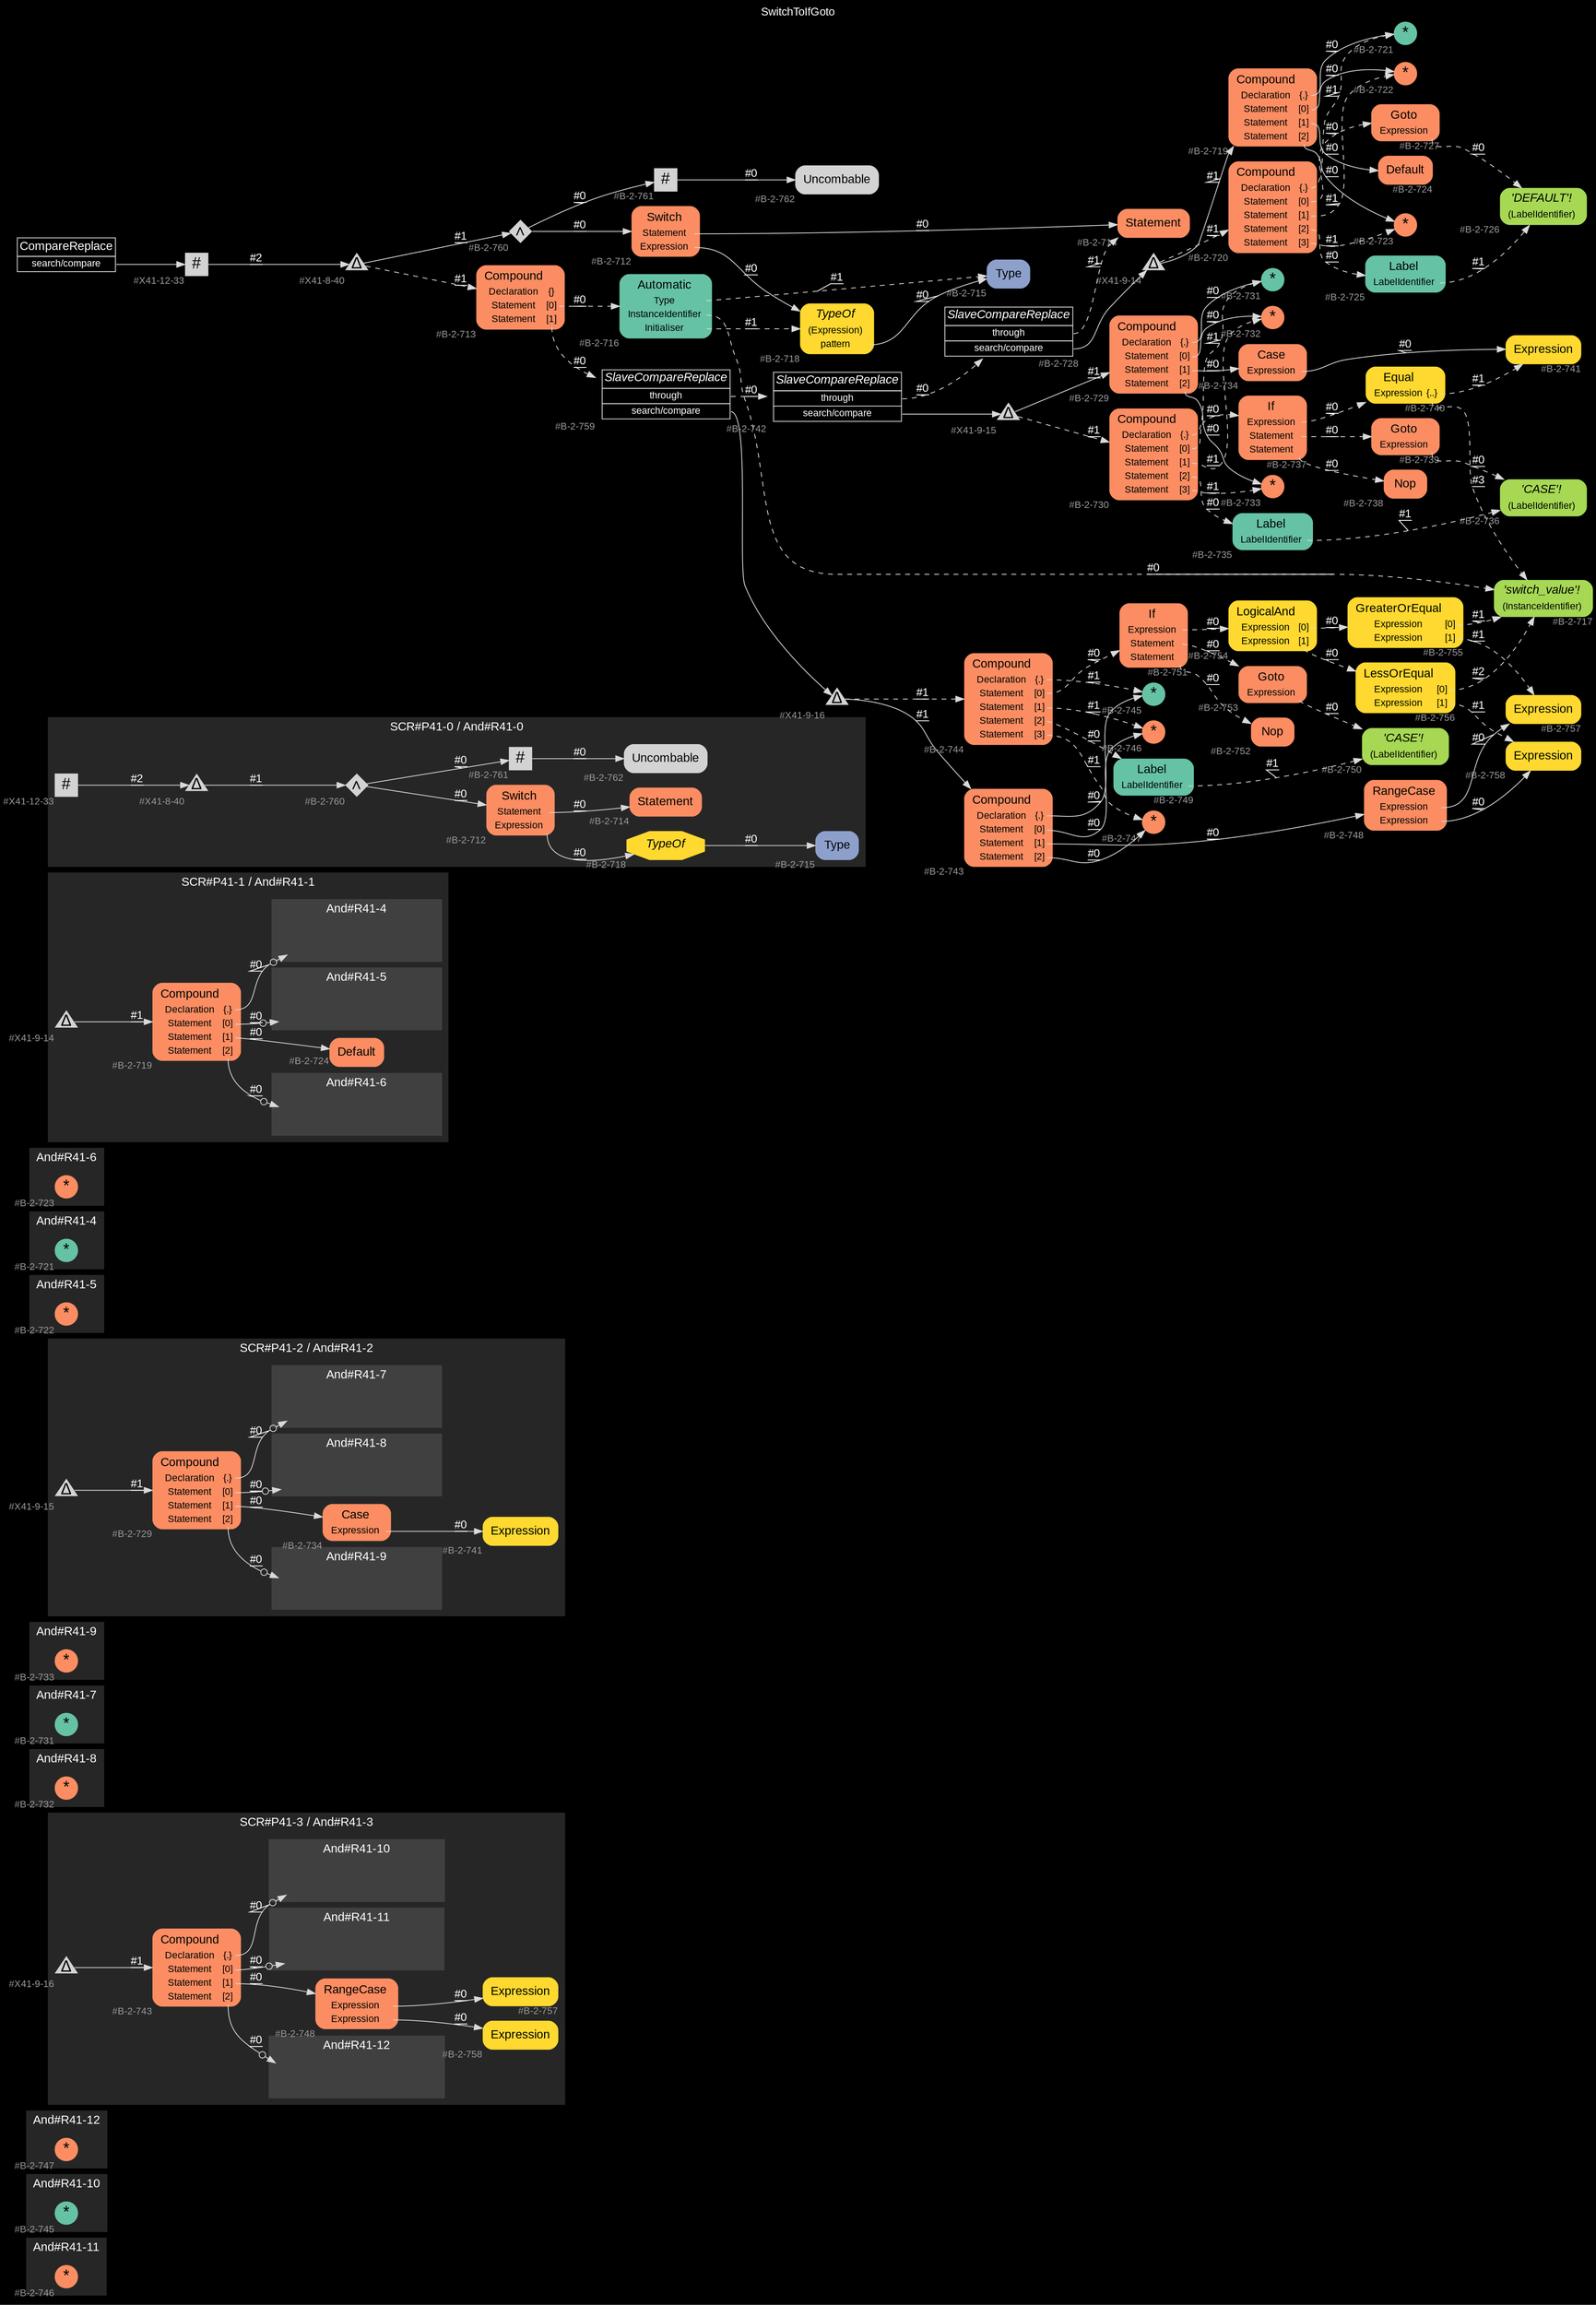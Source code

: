digraph "SwitchToIfGoto" {
label = "SwitchToIfGoto"
labelloc = t
graph [
    rankdir = "LR"
    ranksep = 0.3
    bgcolor = black
    color = grey85
    fontcolor = white
    fontname = "Arial"
];
node [
    fontname = "Arial"
];
edge [
    fontname = "Arial"
];

// -------------------- figure And#R41-11 --------------------
// -------- region And#R41-11 ----------
subgraph "clusterAnd#R41-11" {
    label = "And#R41-11"
    style = "filled"
    color = gray15
    fontsize = "15"
    // -------- block And#R41-11/#B-2-746 ----------
    "And#R41-11/#B-2-746" [
        fillcolor = "/set28/2"
        xlabel = "#B-2-746"
        fontsize = "12"
        fontcolor = grey60
        shape = "circle"
        label = <<FONT COLOR="black" POINT-SIZE="20">*</FONT>>
        style = "filled"
        penwidth = 0.0
        fixedsize = true
        width = 0.4
        height = 0.4
    ];
    
}


// -------------------- figure And#R41-10 --------------------
// -------- region And#R41-10 ----------
subgraph "clusterAnd#R41-10" {
    label = "And#R41-10"
    style = "filled"
    color = gray15
    fontsize = "15"
    // -------- block And#R41-10/#B-2-745 ----------
    "And#R41-10/#B-2-745" [
        fillcolor = "/set28/1"
        xlabel = "#B-2-745"
        fontsize = "12"
        fontcolor = grey60
        shape = "circle"
        label = <<FONT COLOR="black" POINT-SIZE="20">*</FONT>>
        style = "filled"
        penwidth = 0.0
        fixedsize = true
        width = 0.4
        height = 0.4
    ];
    
}


// -------------------- figure And#R41-12 --------------------
// -------- region And#R41-12 ----------
subgraph "clusterAnd#R41-12" {
    label = "And#R41-12"
    style = "filled"
    color = gray15
    fontsize = "15"
    // -------- block And#R41-12/#B-2-747 ----------
    "And#R41-12/#B-2-747" [
        fillcolor = "/set28/2"
        xlabel = "#B-2-747"
        fontsize = "12"
        fontcolor = grey60
        shape = "circle"
        label = <<FONT COLOR="black" POINT-SIZE="20">*</FONT>>
        style = "filled"
        penwidth = 0.0
        fixedsize = true
        width = 0.4
        height = 0.4
    ];
    
}


// -------------------- figure And#R41-3 --------------------
// -------- region And#R41-3 ----------
subgraph "clusterAnd#R41-3" {
    label = "SCR#P41-3 / And#R41-3"
    style = "filled"
    color = gray15
    fontsize = "15"
    // -------- block And#R41-3/#B-2-757 ----------
    "And#R41-3/#B-2-757" [
        fillcolor = "/set28/6"
        xlabel = "#B-2-757"
        fontsize = "12"
        fontcolor = grey60
        shape = "plaintext"
        label = <<TABLE BORDER="0" CELLBORDER="0" CELLSPACING="0">
         <TR><TD><FONT COLOR="black" POINT-SIZE="15">Expression</FONT></TD></TR>
        </TABLE>>
        style = "rounded,filled"
    ];
    
    // -------- block And#R41-3/#B-2-758 ----------
    "And#R41-3/#B-2-758" [
        fillcolor = "/set28/6"
        xlabel = "#B-2-758"
        fontsize = "12"
        fontcolor = grey60
        shape = "plaintext"
        label = <<TABLE BORDER="0" CELLBORDER="0" CELLSPACING="0">
         <TR><TD><FONT COLOR="black" POINT-SIZE="15">Expression</FONT></TD></TR>
        </TABLE>>
        style = "rounded,filled"
    ];
    
    // -------- block And#R41-3/#B-2-748 ----------
    "And#R41-3/#B-2-748" [
        fillcolor = "/set28/2"
        xlabel = "#B-2-748"
        fontsize = "12"
        fontcolor = grey60
        shape = "plaintext"
        label = <<TABLE BORDER="0" CELLBORDER="0" CELLSPACING="0">
         <TR><TD><FONT COLOR="black" POINT-SIZE="15">RangeCase</FONT></TD></TR>
         <TR><TD><FONT COLOR="black" POINT-SIZE="12">Expression</FONT></TD><TD PORT="port0"></TD></TR>
         <TR><TD><FONT COLOR="black" POINT-SIZE="12">Expression</FONT></TD><TD PORT="port1"></TD></TR>
        </TABLE>>
        style = "rounded,filled"
    ];
    
    // -------- block And#R41-3/#B-2-743 ----------
    "And#R41-3/#B-2-743" [
        fillcolor = "/set28/2"
        xlabel = "#B-2-743"
        fontsize = "12"
        fontcolor = grey60
        shape = "plaintext"
        label = <<TABLE BORDER="0" CELLBORDER="0" CELLSPACING="0">
         <TR><TD><FONT COLOR="black" POINT-SIZE="15">Compound</FONT></TD></TR>
         <TR><TD><FONT COLOR="black" POINT-SIZE="12">Declaration</FONT></TD><TD PORT="port0"><FONT COLOR="black" POINT-SIZE="12">{.}</FONT></TD></TR>
         <TR><TD><FONT COLOR="black" POINT-SIZE="12">Statement</FONT></TD><TD PORT="port1"><FONT COLOR="black" POINT-SIZE="12">[0]</FONT></TD></TR>
         <TR><TD><FONT COLOR="black" POINT-SIZE="12">Statement</FONT></TD><TD PORT="port2"><FONT COLOR="black" POINT-SIZE="12">[1]</FONT></TD></TR>
         <TR><TD><FONT COLOR="black" POINT-SIZE="12">Statement</FONT></TD><TD PORT="port3"><FONT COLOR="black" POINT-SIZE="12">[2]</FONT></TD></TR>
        </TABLE>>
        style = "rounded,filled"
    ];
    
    // -------- block And#R41-3/#X41-9-16 ----------
    "And#R41-3/#X41-9-16" [
        xlabel = "#X41-9-16"
        fontsize = "12"
        fontcolor = grey60
        shape = "triangle"
        label = <<FONT COLOR="black" POINT-SIZE="20">Δ</FONT>>
        style = "filled"
        penwidth = 0.0
        fixedsize = true
        width = 0.4
        height = 0.4
    ];
    
    // -------- region And#R41-3/And#R41-10 ----------
    subgraph "clusterAnd#R41-3/And#R41-10" {
        label = "And#R41-10"
        style = "filled"
        color = gray25
        fontsize = "15"
        // -------- block And#R41-3/And#R41-10/#B-2-745 ----------
        "And#R41-3/And#R41-10/#B-2-745" [
            fillcolor = "/set28/1"
            xlabel = "#B-2-745"
            fontsize = "12"
            fontcolor = grey60
            shape = "none"
            style = "invisible"
        ];
        
    }
    
    // -------- region And#R41-3/And#R41-11 ----------
    subgraph "clusterAnd#R41-3/And#R41-11" {
        label = "And#R41-11"
        style = "filled"
        color = gray25
        fontsize = "15"
        // -------- block And#R41-3/And#R41-11/#B-2-746 ----------
        "And#R41-3/And#R41-11/#B-2-746" [
            fillcolor = "/set28/2"
            xlabel = "#B-2-746"
            fontsize = "12"
            fontcolor = grey60
            shape = "none"
            style = "invisible"
        ];
        
    }
    
    // -------- region And#R41-3/And#R41-12 ----------
    subgraph "clusterAnd#R41-3/And#R41-12" {
        label = "And#R41-12"
        style = "filled"
        color = gray25
        fontsize = "15"
        // -------- block And#R41-3/And#R41-12/#B-2-747 ----------
        "And#R41-3/And#R41-12/#B-2-747" [
            fillcolor = "/set28/2"
            xlabel = "#B-2-747"
            fontsize = "12"
            fontcolor = grey60
            shape = "none"
            style = "invisible"
        ];
        
    }
    
}

"And#R41-3/#B-2-748":port0 -> "And#R41-3/#B-2-757" [
    label = "#0"
    decorate = true
    color = grey85
    fontcolor = white
];

"And#R41-3/#B-2-748":port1 -> "And#R41-3/#B-2-758" [
    label = "#0"
    decorate = true
    color = grey85
    fontcolor = white
];

"And#R41-3/#B-2-743":port0 -> "And#R41-3/And#R41-10/#B-2-745" [
    arrowhead="normalnoneodot"
    label = "#0"
    decorate = true
    color = grey85
    fontcolor = white
];

"And#R41-3/#B-2-743":port1 -> "And#R41-3/And#R41-11/#B-2-746" [
    arrowhead="normalnoneodot"
    label = "#0"
    decorate = true
    color = grey85
    fontcolor = white
];

"And#R41-3/#B-2-743":port2 -> "And#R41-3/#B-2-748" [
    label = "#0"
    decorate = true
    color = grey85
    fontcolor = white
];

"And#R41-3/#B-2-743":port3 -> "And#R41-3/And#R41-12/#B-2-747" [
    arrowhead="normalnoneodot"
    label = "#0"
    decorate = true
    color = grey85
    fontcolor = white
];

"And#R41-3/#X41-9-16" -> "And#R41-3/#B-2-743" [
    label = "#1"
    decorate = true
    color = grey85
    fontcolor = white
];


// -------------------- figure And#R41-8 --------------------
// -------- region And#R41-8 ----------
subgraph "clusterAnd#R41-8" {
    label = "And#R41-8"
    style = "filled"
    color = gray15
    fontsize = "15"
    // -------- block And#R41-8/#B-2-732 ----------
    "And#R41-8/#B-2-732" [
        fillcolor = "/set28/2"
        xlabel = "#B-2-732"
        fontsize = "12"
        fontcolor = grey60
        shape = "circle"
        label = <<FONT COLOR="black" POINT-SIZE="20">*</FONT>>
        style = "filled"
        penwidth = 0.0
        fixedsize = true
        width = 0.4
        height = 0.4
    ];
    
}


// -------------------- figure And#R41-7 --------------------
// -------- region And#R41-7 ----------
subgraph "clusterAnd#R41-7" {
    label = "And#R41-7"
    style = "filled"
    color = gray15
    fontsize = "15"
    // -------- block And#R41-7/#B-2-731 ----------
    "And#R41-7/#B-2-731" [
        fillcolor = "/set28/1"
        xlabel = "#B-2-731"
        fontsize = "12"
        fontcolor = grey60
        shape = "circle"
        label = <<FONT COLOR="black" POINT-SIZE="20">*</FONT>>
        style = "filled"
        penwidth = 0.0
        fixedsize = true
        width = 0.4
        height = 0.4
    ];
    
}


// -------------------- figure And#R41-9 --------------------
// -------- region And#R41-9 ----------
subgraph "clusterAnd#R41-9" {
    label = "And#R41-9"
    style = "filled"
    color = gray15
    fontsize = "15"
    // -------- block And#R41-9/#B-2-733 ----------
    "And#R41-9/#B-2-733" [
        fillcolor = "/set28/2"
        xlabel = "#B-2-733"
        fontsize = "12"
        fontcolor = grey60
        shape = "circle"
        label = <<FONT COLOR="black" POINT-SIZE="20">*</FONT>>
        style = "filled"
        penwidth = 0.0
        fixedsize = true
        width = 0.4
        height = 0.4
    ];
    
}


// -------------------- figure And#R41-2 --------------------
// -------- region And#R41-2 ----------
subgraph "clusterAnd#R41-2" {
    label = "SCR#P41-2 / And#R41-2"
    style = "filled"
    color = gray15
    fontsize = "15"
    // -------- block And#R41-2/#B-2-734 ----------
    "And#R41-2/#B-2-734" [
        fillcolor = "/set28/2"
        xlabel = "#B-2-734"
        fontsize = "12"
        fontcolor = grey60
        shape = "plaintext"
        label = <<TABLE BORDER="0" CELLBORDER="0" CELLSPACING="0">
         <TR><TD><FONT COLOR="black" POINT-SIZE="15">Case</FONT></TD></TR>
         <TR><TD><FONT COLOR="black" POINT-SIZE="12">Expression</FONT></TD><TD PORT="port0"></TD></TR>
        </TABLE>>
        style = "rounded,filled"
    ];
    
    // -------- block And#R41-2/#B-2-741 ----------
    "And#R41-2/#B-2-741" [
        fillcolor = "/set28/6"
        xlabel = "#B-2-741"
        fontsize = "12"
        fontcolor = grey60
        shape = "plaintext"
        label = <<TABLE BORDER="0" CELLBORDER="0" CELLSPACING="0">
         <TR><TD><FONT COLOR="black" POINT-SIZE="15">Expression</FONT></TD></TR>
        </TABLE>>
        style = "rounded,filled"
    ];
    
    // -------- block And#R41-2/#B-2-729 ----------
    "And#R41-2/#B-2-729" [
        fillcolor = "/set28/2"
        xlabel = "#B-2-729"
        fontsize = "12"
        fontcolor = grey60
        shape = "plaintext"
        label = <<TABLE BORDER="0" CELLBORDER="0" CELLSPACING="0">
         <TR><TD><FONT COLOR="black" POINT-SIZE="15">Compound</FONT></TD></TR>
         <TR><TD><FONT COLOR="black" POINT-SIZE="12">Declaration</FONT></TD><TD PORT="port0"><FONT COLOR="black" POINT-SIZE="12">{.}</FONT></TD></TR>
         <TR><TD><FONT COLOR="black" POINT-SIZE="12">Statement</FONT></TD><TD PORT="port1"><FONT COLOR="black" POINT-SIZE="12">[0]</FONT></TD></TR>
         <TR><TD><FONT COLOR="black" POINT-SIZE="12">Statement</FONT></TD><TD PORT="port2"><FONT COLOR="black" POINT-SIZE="12">[1]</FONT></TD></TR>
         <TR><TD><FONT COLOR="black" POINT-SIZE="12">Statement</FONT></TD><TD PORT="port3"><FONT COLOR="black" POINT-SIZE="12">[2]</FONT></TD></TR>
        </TABLE>>
        style = "rounded,filled"
    ];
    
    // -------- block And#R41-2/#X41-9-15 ----------
    "And#R41-2/#X41-9-15" [
        xlabel = "#X41-9-15"
        fontsize = "12"
        fontcolor = grey60
        shape = "triangle"
        label = <<FONT COLOR="black" POINT-SIZE="20">Δ</FONT>>
        style = "filled"
        penwidth = 0.0
        fixedsize = true
        width = 0.4
        height = 0.4
    ];
    
    // -------- region And#R41-2/And#R41-7 ----------
    subgraph "clusterAnd#R41-2/And#R41-7" {
        label = "And#R41-7"
        style = "filled"
        color = gray25
        fontsize = "15"
        // -------- block And#R41-2/And#R41-7/#B-2-731 ----------
        "And#R41-2/And#R41-7/#B-2-731" [
            fillcolor = "/set28/1"
            xlabel = "#B-2-731"
            fontsize = "12"
            fontcolor = grey60
            shape = "none"
            style = "invisible"
        ];
        
    }
    
    // -------- region And#R41-2/And#R41-8 ----------
    subgraph "clusterAnd#R41-2/And#R41-8" {
        label = "And#R41-8"
        style = "filled"
        color = gray25
        fontsize = "15"
        // -------- block And#R41-2/And#R41-8/#B-2-732 ----------
        "And#R41-2/And#R41-8/#B-2-732" [
            fillcolor = "/set28/2"
            xlabel = "#B-2-732"
            fontsize = "12"
            fontcolor = grey60
            shape = "none"
            style = "invisible"
        ];
        
    }
    
    // -------- region And#R41-2/And#R41-9 ----------
    subgraph "clusterAnd#R41-2/And#R41-9" {
        label = "And#R41-9"
        style = "filled"
        color = gray25
        fontsize = "15"
        // -------- block And#R41-2/And#R41-9/#B-2-733 ----------
        "And#R41-2/And#R41-9/#B-2-733" [
            fillcolor = "/set28/2"
            xlabel = "#B-2-733"
            fontsize = "12"
            fontcolor = grey60
            shape = "none"
            style = "invisible"
        ];
        
    }
    
}

"And#R41-2/#B-2-734":port0 -> "And#R41-2/#B-2-741" [
    label = "#0"
    decorate = true
    color = grey85
    fontcolor = white
];

"And#R41-2/#B-2-729":port0 -> "And#R41-2/And#R41-7/#B-2-731" [
    arrowhead="normalnoneodot"
    label = "#0"
    decorate = true
    color = grey85
    fontcolor = white
];

"And#R41-2/#B-2-729":port1 -> "And#R41-2/And#R41-8/#B-2-732" [
    arrowhead="normalnoneodot"
    label = "#0"
    decorate = true
    color = grey85
    fontcolor = white
];

"And#R41-2/#B-2-729":port2 -> "And#R41-2/#B-2-734" [
    label = "#0"
    decorate = true
    color = grey85
    fontcolor = white
];

"And#R41-2/#B-2-729":port3 -> "And#R41-2/And#R41-9/#B-2-733" [
    arrowhead="normalnoneodot"
    label = "#0"
    decorate = true
    color = grey85
    fontcolor = white
];

"And#R41-2/#X41-9-15" -> "And#R41-2/#B-2-729" [
    label = "#1"
    decorate = true
    color = grey85
    fontcolor = white
];


// -------------------- figure And#R41-5 --------------------
// -------- region And#R41-5 ----------
subgraph "clusterAnd#R41-5" {
    label = "And#R41-5"
    style = "filled"
    color = gray15
    fontsize = "15"
    // -------- block And#R41-5/#B-2-722 ----------
    "And#R41-5/#B-2-722" [
        fillcolor = "/set28/2"
        xlabel = "#B-2-722"
        fontsize = "12"
        fontcolor = grey60
        shape = "circle"
        label = <<FONT COLOR="black" POINT-SIZE="20">*</FONT>>
        style = "filled"
        penwidth = 0.0
        fixedsize = true
        width = 0.4
        height = 0.4
    ];
    
}


// -------------------- figure And#R41-4 --------------------
// -------- region And#R41-4 ----------
subgraph "clusterAnd#R41-4" {
    label = "And#R41-4"
    style = "filled"
    color = gray15
    fontsize = "15"
    // -------- block And#R41-4/#B-2-721 ----------
    "And#R41-4/#B-2-721" [
        fillcolor = "/set28/1"
        xlabel = "#B-2-721"
        fontsize = "12"
        fontcolor = grey60
        shape = "circle"
        label = <<FONT COLOR="black" POINT-SIZE="20">*</FONT>>
        style = "filled"
        penwidth = 0.0
        fixedsize = true
        width = 0.4
        height = 0.4
    ];
    
}


// -------------------- figure And#R41-6 --------------------
// -------- region And#R41-6 ----------
subgraph "clusterAnd#R41-6" {
    label = "And#R41-6"
    style = "filled"
    color = gray15
    fontsize = "15"
    // -------- block And#R41-6/#B-2-723 ----------
    "And#R41-6/#B-2-723" [
        fillcolor = "/set28/2"
        xlabel = "#B-2-723"
        fontsize = "12"
        fontcolor = grey60
        shape = "circle"
        label = <<FONT COLOR="black" POINT-SIZE="20">*</FONT>>
        style = "filled"
        penwidth = 0.0
        fixedsize = true
        width = 0.4
        height = 0.4
    ];
    
}


// -------------------- figure And#R41-1 --------------------
// -------- region And#R41-1 ----------
subgraph "clusterAnd#R41-1" {
    label = "SCR#P41-1 / And#R41-1"
    style = "filled"
    color = gray15
    fontsize = "15"
    // -------- block And#R41-1/#X41-9-14 ----------
    "And#R41-1/#X41-9-14" [
        xlabel = "#X41-9-14"
        fontsize = "12"
        fontcolor = grey60
        shape = "triangle"
        label = <<FONT COLOR="black" POINT-SIZE="20">Δ</FONT>>
        style = "filled"
        penwidth = 0.0
        fixedsize = true
        width = 0.4
        height = 0.4
    ];
    
    // -------- block And#R41-1/#B-2-719 ----------
    "And#R41-1/#B-2-719" [
        fillcolor = "/set28/2"
        xlabel = "#B-2-719"
        fontsize = "12"
        fontcolor = grey60
        shape = "plaintext"
        label = <<TABLE BORDER="0" CELLBORDER="0" CELLSPACING="0">
         <TR><TD><FONT COLOR="black" POINT-SIZE="15">Compound</FONT></TD></TR>
         <TR><TD><FONT COLOR="black" POINT-SIZE="12">Declaration</FONT></TD><TD PORT="port0"><FONT COLOR="black" POINT-SIZE="12">{.}</FONT></TD></TR>
         <TR><TD><FONT COLOR="black" POINT-SIZE="12">Statement</FONT></TD><TD PORT="port1"><FONT COLOR="black" POINT-SIZE="12">[0]</FONT></TD></TR>
         <TR><TD><FONT COLOR="black" POINT-SIZE="12">Statement</FONT></TD><TD PORT="port2"><FONT COLOR="black" POINT-SIZE="12">[1]</FONT></TD></TR>
         <TR><TD><FONT COLOR="black" POINT-SIZE="12">Statement</FONT></TD><TD PORT="port3"><FONT COLOR="black" POINT-SIZE="12">[2]</FONT></TD></TR>
        </TABLE>>
        style = "rounded,filled"
    ];
    
    // -------- block And#R41-1/#B-2-724 ----------
    "And#R41-1/#B-2-724" [
        fillcolor = "/set28/2"
        xlabel = "#B-2-724"
        fontsize = "12"
        fontcolor = grey60
        shape = "plaintext"
        label = <<TABLE BORDER="0" CELLBORDER="0" CELLSPACING="0">
         <TR><TD><FONT COLOR="black" POINT-SIZE="15">Default</FONT></TD></TR>
        </TABLE>>
        style = "rounded,filled"
    ];
    
    // -------- region And#R41-1/And#R41-4 ----------
    subgraph "clusterAnd#R41-1/And#R41-4" {
        label = "And#R41-4"
        style = "filled"
        color = gray25
        fontsize = "15"
        // -------- block And#R41-1/And#R41-4/#B-2-721 ----------
        "And#R41-1/And#R41-4/#B-2-721" [
            fillcolor = "/set28/1"
            xlabel = "#B-2-721"
            fontsize = "12"
            fontcolor = grey60
            shape = "none"
            style = "invisible"
        ];
        
    }
    
    // -------- region And#R41-1/And#R41-5 ----------
    subgraph "clusterAnd#R41-1/And#R41-5" {
        label = "And#R41-5"
        style = "filled"
        color = gray25
        fontsize = "15"
        // -------- block And#R41-1/And#R41-5/#B-2-722 ----------
        "And#R41-1/And#R41-5/#B-2-722" [
            fillcolor = "/set28/2"
            xlabel = "#B-2-722"
            fontsize = "12"
            fontcolor = grey60
            shape = "none"
            style = "invisible"
        ];
        
    }
    
    // -------- region And#R41-1/And#R41-6 ----------
    subgraph "clusterAnd#R41-1/And#R41-6" {
        label = "And#R41-6"
        style = "filled"
        color = gray25
        fontsize = "15"
        // -------- block And#R41-1/And#R41-6/#B-2-723 ----------
        "And#R41-1/And#R41-6/#B-2-723" [
            fillcolor = "/set28/2"
            xlabel = "#B-2-723"
            fontsize = "12"
            fontcolor = grey60
            shape = "none"
            style = "invisible"
        ];
        
    }
    
}

"And#R41-1/#X41-9-14" -> "And#R41-1/#B-2-719" [
    label = "#1"
    decorate = true
    color = grey85
    fontcolor = white
];

"And#R41-1/#B-2-719":port0 -> "And#R41-1/And#R41-4/#B-2-721" [
    arrowhead="normalnoneodot"
    label = "#0"
    decorate = true
    color = grey85
    fontcolor = white
];

"And#R41-1/#B-2-719":port1 -> "And#R41-1/And#R41-5/#B-2-722" [
    arrowhead="normalnoneodot"
    label = "#0"
    decorate = true
    color = grey85
    fontcolor = white
];

"And#R41-1/#B-2-719":port2 -> "And#R41-1/#B-2-724" [
    label = "#0"
    decorate = true
    color = grey85
    fontcolor = white
];

"And#R41-1/#B-2-719":port3 -> "And#R41-1/And#R41-6/#B-2-723" [
    arrowhead="normalnoneodot"
    label = "#0"
    decorate = true
    color = grey85
    fontcolor = white
];


// -------------------- figure And#R41-0 --------------------
// -------- region And#R41-0 ----------
subgraph "clusterAnd#R41-0" {
    label = "SCR#P41-0 / And#R41-0"
    style = "filled"
    color = gray15
    fontsize = "15"
    // -------- block And#R41-0/#X41-8-40 ----------
    "And#R41-0/#X41-8-40" [
        xlabel = "#X41-8-40"
        fontsize = "12"
        fontcolor = grey60
        shape = "triangle"
        label = <<FONT COLOR="black" POINT-SIZE="20">Δ</FONT>>
        style = "filled"
        penwidth = 0.0
        fixedsize = true
        width = 0.4
        height = 0.4
    ];
    
    // -------- block And#R41-0/#B-2-718 ----------
    "And#R41-0/#B-2-718" [
        fillcolor = "/set28/6"
        xlabel = "#B-2-718"
        fontsize = "12"
        fontcolor = grey60
        shape = "octagon"
        label = <<FONT COLOR="black" POINT-SIZE="15"><I>TypeOf</I></FONT>>
        style = "filled"
        penwidth = 0.0
    ];
    
    // -------- block And#R41-0/#B-2-714 ----------
    "And#R41-0/#B-2-714" [
        fillcolor = "/set28/2"
        xlabel = "#B-2-714"
        fontsize = "12"
        fontcolor = grey60
        shape = "plaintext"
        label = <<TABLE BORDER="0" CELLBORDER="0" CELLSPACING="0">
         <TR><TD><FONT COLOR="black" POINT-SIZE="15">Statement</FONT></TD></TR>
        </TABLE>>
        style = "rounded,filled"
    ];
    
    // -------- block And#R41-0/#X41-12-33 ----------
    "And#R41-0/#X41-12-33" [
        xlabel = "#X41-12-33"
        fontsize = "12"
        fontcolor = grey60
        shape = "square"
        label = <<FONT COLOR="black" POINT-SIZE="20">#</FONT>>
        style = "filled"
        penwidth = 0.0
        fixedsize = true
        width = 0.4
        height = 0.4
    ];
    
    // -------- block And#R41-0/#B-2-715 ----------
    "And#R41-0/#B-2-715" [
        fillcolor = "/set28/3"
        xlabel = "#B-2-715"
        fontsize = "12"
        fontcolor = grey60
        shape = "plaintext"
        label = <<TABLE BORDER="0" CELLBORDER="0" CELLSPACING="0">
         <TR><TD><FONT COLOR="black" POINT-SIZE="15">Type</FONT></TD></TR>
        </TABLE>>
        style = "rounded,filled"
    ];
    
    // -------- block And#R41-0/#B-2-762 ----------
    "And#R41-0/#B-2-762" [
        xlabel = "#B-2-762"
        fontsize = "12"
        fontcolor = grey60
        shape = "plaintext"
        label = <<TABLE BORDER="0" CELLBORDER="0" CELLSPACING="0">
         <TR><TD><FONT COLOR="black" POINT-SIZE="15">Uncombable</FONT></TD></TR>
        </TABLE>>
        style = "rounded,filled"
    ];
    
    // -------- block And#R41-0/#B-2-712 ----------
    "And#R41-0/#B-2-712" [
        fillcolor = "/set28/2"
        xlabel = "#B-2-712"
        fontsize = "12"
        fontcolor = grey60
        shape = "plaintext"
        label = <<TABLE BORDER="0" CELLBORDER="0" CELLSPACING="0">
         <TR><TD><FONT COLOR="black" POINT-SIZE="15">Switch</FONT></TD></TR>
         <TR><TD><FONT COLOR="black" POINT-SIZE="12">Statement</FONT></TD><TD PORT="port0"></TD></TR>
         <TR><TD><FONT COLOR="black" POINT-SIZE="12">Expression</FONT></TD><TD PORT="port1"></TD></TR>
        </TABLE>>
        style = "rounded,filled"
    ];
    
    // -------- block And#R41-0/#B-2-761 ----------
    "And#R41-0/#B-2-761" [
        xlabel = "#B-2-761"
        fontsize = "12"
        fontcolor = grey60
        shape = "square"
        label = <<FONT COLOR="black" POINT-SIZE="20">#</FONT>>
        style = "filled"
        penwidth = 0.0
        fixedsize = true
        width = 0.4
        height = 0.4
    ];
    
    // -------- block And#R41-0/#B-2-760 ----------
    "And#R41-0/#B-2-760" [
        xlabel = "#B-2-760"
        fontsize = "12"
        fontcolor = grey60
        shape = "diamond"
        label = <<FONT COLOR="black" POINT-SIZE="20">∧</FONT>>
        style = "filled"
        penwidth = 0.0
        fixedsize = true
        width = 0.4
        height = 0.4
    ];
    
}

"And#R41-0/#X41-8-40" -> "And#R41-0/#B-2-760" [
    label = "#1"
    decorate = true
    color = grey85
    fontcolor = white
];

"And#R41-0/#B-2-718" -> "And#R41-0/#B-2-715" [
    label = "#0"
    decorate = true
    color = grey85
    fontcolor = white
];

"And#R41-0/#X41-12-33" -> "And#R41-0/#X41-8-40" [
    label = "#2"
    decorate = true
    color = grey85
    fontcolor = white
];

"And#R41-0/#B-2-712":port0 -> "And#R41-0/#B-2-714" [
    label = "#0"
    decorate = true
    color = grey85
    fontcolor = white
];

"And#R41-0/#B-2-712":port1 -> "And#R41-0/#B-2-718" [
    label = "#0"
    decorate = true
    color = grey85
    fontcolor = white
];

"And#R41-0/#B-2-761" -> "And#R41-0/#B-2-762" [
    label = "#0"
    decorate = true
    color = grey85
    fontcolor = white
];

"And#R41-0/#B-2-760" -> "And#R41-0/#B-2-712" [
    label = "#0"
    decorate = true
    color = grey85
    fontcolor = white
];

"And#R41-0/#B-2-760" -> "And#R41-0/#B-2-761" [
    label = "#0"
    decorate = true
    color = grey85
    fontcolor = white
];


// -------------------- transformation figure --------------------
// -------- block CR#X41-10-41 ----------
"CR#X41-10-41" [
    fillcolor = black
    fontsize = "12"
    fontcolor = grey60
    shape = "plaintext"
    label = <<TABLE BORDER="0" CELLBORDER="1" CELLSPACING="0">
     <TR><TD><FONT COLOR="white" POINT-SIZE="15">CompareReplace</FONT></TD></TR>
     <TR><TD PORT="port0"><FONT COLOR="white" POINT-SIZE="12">search/compare</FONT></TD></TR>
    </TABLE>>
    style = "filled"
    color = grey85
];

// -------- block #X41-12-33 ----------
"#X41-12-33" [
    xlabel = "#X41-12-33"
    fontsize = "12"
    fontcolor = grey60
    shape = "square"
    label = <<FONT COLOR="black" POINT-SIZE="20">#</FONT>>
    style = "filled"
    penwidth = 0.0
    fixedsize = true
    width = 0.4
    height = 0.4
];

// -------- block #X41-8-40 ----------
"#X41-8-40" [
    xlabel = "#X41-8-40"
    fontsize = "12"
    fontcolor = grey60
    shape = "triangle"
    label = <<FONT COLOR="black" POINT-SIZE="20">Δ</FONT>>
    style = "filled"
    penwidth = 0.0
    fixedsize = true
    width = 0.4
    height = 0.4
];

// -------- block #B-2-760 ----------
"#B-2-760" [
    xlabel = "#B-2-760"
    fontsize = "12"
    fontcolor = grey60
    shape = "diamond"
    label = <<FONT COLOR="black" POINT-SIZE="20">∧</FONT>>
    style = "filled"
    penwidth = 0.0
    fixedsize = true
    width = 0.4
    height = 0.4
];

// -------- block #B-2-712 ----------
"#B-2-712" [
    fillcolor = "/set28/2"
    xlabel = "#B-2-712"
    fontsize = "12"
    fontcolor = grey60
    shape = "plaintext"
    label = <<TABLE BORDER="0" CELLBORDER="0" CELLSPACING="0">
     <TR><TD><FONT COLOR="black" POINT-SIZE="15">Switch</FONT></TD></TR>
     <TR><TD><FONT COLOR="black" POINT-SIZE="12">Statement</FONT></TD><TD PORT="port0"></TD></TR>
     <TR><TD><FONT COLOR="black" POINT-SIZE="12">Expression</FONT></TD><TD PORT="port1"></TD></TR>
    </TABLE>>
    style = "rounded,filled"
];

// -------- block #B-2-714 ----------
"#B-2-714" [
    fillcolor = "/set28/2"
    xlabel = "#B-2-714"
    fontsize = "12"
    fontcolor = grey60
    shape = "plaintext"
    label = <<TABLE BORDER="0" CELLBORDER="0" CELLSPACING="0">
     <TR><TD><FONT COLOR="black" POINT-SIZE="15">Statement</FONT></TD></TR>
    </TABLE>>
    style = "rounded,filled"
];

// -------- block #B-2-718 ----------
"#B-2-718" [
    fillcolor = "/set28/6"
    xlabel = "#B-2-718"
    fontsize = "12"
    fontcolor = grey60
    shape = "plaintext"
    label = <<TABLE BORDER="0" CELLBORDER="0" CELLSPACING="0">
     <TR><TD><FONT COLOR="black" POINT-SIZE="15"><I>TypeOf</I></FONT></TD></TR>
     <TR><TD><FONT COLOR="black" POINT-SIZE="12">(Expression)</FONT></TD><TD PORT="port0"></TD></TR>
     <TR><TD><FONT COLOR="black" POINT-SIZE="12">pattern</FONT></TD><TD PORT="port1"></TD></TR>
    </TABLE>>
    style = "rounded,filled"
];

// -------- block #B-2-715 ----------
"#B-2-715" [
    fillcolor = "/set28/3"
    xlabel = "#B-2-715"
    fontsize = "12"
    fontcolor = grey60
    shape = "plaintext"
    label = <<TABLE BORDER="0" CELLBORDER="0" CELLSPACING="0">
     <TR><TD><FONT COLOR="black" POINT-SIZE="15">Type</FONT></TD></TR>
    </TABLE>>
    style = "rounded,filled"
];

// -------- block #B-2-761 ----------
"#B-2-761" [
    xlabel = "#B-2-761"
    fontsize = "12"
    fontcolor = grey60
    shape = "square"
    label = <<FONT COLOR="black" POINT-SIZE="20">#</FONT>>
    style = "filled"
    penwidth = 0.0
    fixedsize = true
    width = 0.4
    height = 0.4
];

// -------- block #B-2-762 ----------
"#B-2-762" [
    xlabel = "#B-2-762"
    fontsize = "12"
    fontcolor = grey60
    shape = "plaintext"
    label = <<TABLE BORDER="0" CELLBORDER="0" CELLSPACING="0">
     <TR><TD><FONT COLOR="black" POINT-SIZE="15">Uncombable</FONT></TD></TR>
    </TABLE>>
    style = "rounded,filled"
];

// -------- block #B-2-713 ----------
"#B-2-713" [
    fillcolor = "/set28/2"
    xlabel = "#B-2-713"
    fontsize = "12"
    fontcolor = grey60
    shape = "plaintext"
    label = <<TABLE BORDER="0" CELLBORDER="0" CELLSPACING="0">
     <TR><TD><FONT COLOR="black" POINT-SIZE="15">Compound</FONT></TD></TR>
     <TR><TD><FONT COLOR="black" POINT-SIZE="12">Declaration</FONT></TD><TD PORT="port0"><FONT COLOR="black" POINT-SIZE="12">{}</FONT></TD></TR>
     <TR><TD><FONT COLOR="black" POINT-SIZE="12">Statement</FONT></TD><TD PORT="port1"><FONT COLOR="black" POINT-SIZE="12">[0]</FONT></TD></TR>
     <TR><TD><FONT COLOR="black" POINT-SIZE="12">Statement</FONT></TD><TD PORT="port2"><FONT COLOR="black" POINT-SIZE="12">[1]</FONT></TD></TR>
    </TABLE>>
    style = "rounded,filled"
];

// -------- block #B-2-716 ----------
"#B-2-716" [
    fillcolor = "/set28/1"
    xlabel = "#B-2-716"
    fontsize = "12"
    fontcolor = grey60
    shape = "plaintext"
    label = <<TABLE BORDER="0" CELLBORDER="0" CELLSPACING="0">
     <TR><TD><FONT COLOR="black" POINT-SIZE="15">Automatic</FONT></TD></TR>
     <TR><TD><FONT COLOR="black" POINT-SIZE="12">Type</FONT></TD><TD PORT="port0"></TD></TR>
     <TR><TD><FONT COLOR="black" POINT-SIZE="12">InstanceIdentifier</FONT></TD><TD PORT="port1"></TD></TR>
     <TR><TD><FONT COLOR="black" POINT-SIZE="12">Initialiser</FONT></TD><TD PORT="port2"></TD></TR>
    </TABLE>>
    style = "rounded,filled"
];

// -------- block #B-2-717 ----------
"#B-2-717" [
    fillcolor = "/set28/5"
    xlabel = "#B-2-717"
    fontsize = "12"
    fontcolor = grey60
    shape = "plaintext"
    label = <<TABLE BORDER="0" CELLBORDER="0" CELLSPACING="0">
     <TR><TD><FONT COLOR="black" POINT-SIZE="15"><I>'switch_value'!</I></FONT></TD></TR>
     <TR><TD><FONT COLOR="black" POINT-SIZE="12">(InstanceIdentifier)</FONT></TD><TD PORT="port0"></TD></TR>
    </TABLE>>
    style = "rounded,filled"
];

// -------- block #B-2-759 ----------
"#B-2-759" [
    fillcolor = black
    xlabel = "#B-2-759"
    fontsize = "12"
    fontcolor = grey60
    shape = "plaintext"
    label = <<TABLE BORDER="0" CELLBORDER="1" CELLSPACING="0">
     <TR><TD><FONT COLOR="white" POINT-SIZE="15"><I>SlaveCompareReplace</I></FONT></TD></TR>
     <TR><TD PORT="port0"><FONT COLOR="white" POINT-SIZE="12">through</FONT></TD></TR>
     <TR><TD PORT="port1"><FONT COLOR="white" POINT-SIZE="12">search/compare</FONT></TD></TR>
    </TABLE>>
    style = "filled"
    color = grey85
];

// -------- block #B-2-742 ----------
"#B-2-742" [
    fillcolor = black
    xlabel = "#B-2-742"
    fontsize = "12"
    fontcolor = grey60
    shape = "plaintext"
    label = <<TABLE BORDER="0" CELLBORDER="1" CELLSPACING="0">
     <TR><TD><FONT COLOR="white" POINT-SIZE="15"><I>SlaveCompareReplace</I></FONT></TD></TR>
     <TR><TD PORT="port0"><FONT COLOR="white" POINT-SIZE="12">through</FONT></TD></TR>
     <TR><TD PORT="port1"><FONT COLOR="white" POINT-SIZE="12">search/compare</FONT></TD></TR>
    </TABLE>>
    style = "filled"
    color = grey85
];

// -------- block #B-2-728 ----------
"#B-2-728" [
    fillcolor = black
    xlabel = "#B-2-728"
    fontsize = "12"
    fontcolor = grey60
    shape = "plaintext"
    label = <<TABLE BORDER="0" CELLBORDER="1" CELLSPACING="0">
     <TR><TD><FONT COLOR="white" POINT-SIZE="15"><I>SlaveCompareReplace</I></FONT></TD></TR>
     <TR><TD PORT="port0"><FONT COLOR="white" POINT-SIZE="12">through</FONT></TD></TR>
     <TR><TD PORT="port1"><FONT COLOR="white" POINT-SIZE="12">search/compare</FONT></TD></TR>
    </TABLE>>
    style = "filled"
    color = grey85
];

// -------- block #X41-9-14 ----------
"#X41-9-14" [
    xlabel = "#X41-9-14"
    fontsize = "12"
    fontcolor = grey60
    shape = "triangle"
    label = <<FONT COLOR="black" POINT-SIZE="20">Δ</FONT>>
    style = "filled"
    penwidth = 0.0
    fixedsize = true
    width = 0.4
    height = 0.4
];

// -------- block #B-2-719 ----------
"#B-2-719" [
    fillcolor = "/set28/2"
    xlabel = "#B-2-719"
    fontsize = "12"
    fontcolor = grey60
    shape = "plaintext"
    label = <<TABLE BORDER="0" CELLBORDER="0" CELLSPACING="0">
     <TR><TD><FONT COLOR="black" POINT-SIZE="15">Compound</FONT></TD></TR>
     <TR><TD><FONT COLOR="black" POINT-SIZE="12">Declaration</FONT></TD><TD PORT="port0"><FONT COLOR="black" POINT-SIZE="12">{.}</FONT></TD></TR>
     <TR><TD><FONT COLOR="black" POINT-SIZE="12">Statement</FONT></TD><TD PORT="port1"><FONT COLOR="black" POINT-SIZE="12">[0]</FONT></TD></TR>
     <TR><TD><FONT COLOR="black" POINT-SIZE="12">Statement</FONT></TD><TD PORT="port2"><FONT COLOR="black" POINT-SIZE="12">[1]</FONT></TD></TR>
     <TR><TD><FONT COLOR="black" POINT-SIZE="12">Statement</FONT></TD><TD PORT="port3"><FONT COLOR="black" POINT-SIZE="12">[2]</FONT></TD></TR>
    </TABLE>>
    style = "rounded,filled"
];

// -------- block #B-2-721 ----------
"#B-2-721" [
    fillcolor = "/set28/1"
    xlabel = "#B-2-721"
    fontsize = "12"
    fontcolor = grey60
    shape = "circle"
    label = <<FONT COLOR="black" POINT-SIZE="20">*</FONT>>
    style = "filled"
    penwidth = 0.0
    fixedsize = true
    width = 0.4
    height = 0.4
];

// -------- block #B-2-722 ----------
"#B-2-722" [
    fillcolor = "/set28/2"
    xlabel = "#B-2-722"
    fontsize = "12"
    fontcolor = grey60
    shape = "circle"
    label = <<FONT COLOR="black" POINT-SIZE="20">*</FONT>>
    style = "filled"
    penwidth = 0.0
    fixedsize = true
    width = 0.4
    height = 0.4
];

// -------- block #B-2-724 ----------
"#B-2-724" [
    fillcolor = "/set28/2"
    xlabel = "#B-2-724"
    fontsize = "12"
    fontcolor = grey60
    shape = "plaintext"
    label = <<TABLE BORDER="0" CELLBORDER="0" CELLSPACING="0">
     <TR><TD><FONT COLOR="black" POINT-SIZE="15">Default</FONT></TD></TR>
    </TABLE>>
    style = "rounded,filled"
];

// -------- block #B-2-723 ----------
"#B-2-723" [
    fillcolor = "/set28/2"
    xlabel = "#B-2-723"
    fontsize = "12"
    fontcolor = grey60
    shape = "circle"
    label = <<FONT COLOR="black" POINT-SIZE="20">*</FONT>>
    style = "filled"
    penwidth = 0.0
    fixedsize = true
    width = 0.4
    height = 0.4
];

// -------- block #B-2-720 ----------
"#B-2-720" [
    fillcolor = "/set28/2"
    xlabel = "#B-2-720"
    fontsize = "12"
    fontcolor = grey60
    shape = "plaintext"
    label = <<TABLE BORDER="0" CELLBORDER="0" CELLSPACING="0">
     <TR><TD><FONT COLOR="black" POINT-SIZE="15">Compound</FONT></TD></TR>
     <TR><TD><FONT COLOR="black" POINT-SIZE="12">Declaration</FONT></TD><TD PORT="port0"><FONT COLOR="black" POINT-SIZE="12">{.}</FONT></TD></TR>
     <TR><TD><FONT COLOR="black" POINT-SIZE="12">Statement</FONT></TD><TD PORT="port1"><FONT COLOR="black" POINT-SIZE="12">[0]</FONT></TD></TR>
     <TR><TD><FONT COLOR="black" POINT-SIZE="12">Statement</FONT></TD><TD PORT="port2"><FONT COLOR="black" POINT-SIZE="12">[1]</FONT></TD></TR>
     <TR><TD><FONT COLOR="black" POINT-SIZE="12">Statement</FONT></TD><TD PORT="port3"><FONT COLOR="black" POINT-SIZE="12">[2]</FONT></TD></TR>
     <TR><TD><FONT COLOR="black" POINT-SIZE="12">Statement</FONT></TD><TD PORT="port4"><FONT COLOR="black" POINT-SIZE="12">[3]</FONT></TD></TR>
    </TABLE>>
    style = "rounded,filled"
];

// -------- block #B-2-727 ----------
"#B-2-727" [
    fillcolor = "/set28/2"
    xlabel = "#B-2-727"
    fontsize = "12"
    fontcolor = grey60
    shape = "plaintext"
    label = <<TABLE BORDER="0" CELLBORDER="0" CELLSPACING="0">
     <TR><TD><FONT COLOR="black" POINT-SIZE="15">Goto</FONT></TD></TR>
     <TR><TD><FONT COLOR="black" POINT-SIZE="12">Expression</FONT></TD><TD PORT="port0"></TD></TR>
    </TABLE>>
    style = "rounded,filled"
];

// -------- block #B-2-726 ----------
"#B-2-726" [
    fillcolor = "/set28/5"
    xlabel = "#B-2-726"
    fontsize = "12"
    fontcolor = grey60
    shape = "plaintext"
    label = <<TABLE BORDER="0" CELLBORDER="0" CELLSPACING="0">
     <TR><TD><FONT COLOR="black" POINT-SIZE="15"><I>'DEFAULT'!</I></FONT></TD></TR>
     <TR><TD><FONT COLOR="black" POINT-SIZE="12">(LabelIdentifier)</FONT></TD><TD PORT="port0"></TD></TR>
    </TABLE>>
    style = "rounded,filled"
];

// -------- block #B-2-725 ----------
"#B-2-725" [
    fillcolor = "/set28/1"
    xlabel = "#B-2-725"
    fontsize = "12"
    fontcolor = grey60
    shape = "plaintext"
    label = <<TABLE BORDER="0" CELLBORDER="0" CELLSPACING="0">
     <TR><TD><FONT COLOR="black" POINT-SIZE="15">Label</FONT></TD></TR>
     <TR><TD><FONT COLOR="black" POINT-SIZE="12">LabelIdentifier</FONT></TD><TD PORT="port0"></TD></TR>
    </TABLE>>
    style = "rounded,filled"
];

// -------- block #X41-9-15 ----------
"#X41-9-15" [
    xlabel = "#X41-9-15"
    fontsize = "12"
    fontcolor = grey60
    shape = "triangle"
    label = <<FONT COLOR="black" POINT-SIZE="20">Δ</FONT>>
    style = "filled"
    penwidth = 0.0
    fixedsize = true
    width = 0.4
    height = 0.4
];

// -------- block #B-2-729 ----------
"#B-2-729" [
    fillcolor = "/set28/2"
    xlabel = "#B-2-729"
    fontsize = "12"
    fontcolor = grey60
    shape = "plaintext"
    label = <<TABLE BORDER="0" CELLBORDER="0" CELLSPACING="0">
     <TR><TD><FONT COLOR="black" POINT-SIZE="15">Compound</FONT></TD></TR>
     <TR><TD><FONT COLOR="black" POINT-SIZE="12">Declaration</FONT></TD><TD PORT="port0"><FONT COLOR="black" POINT-SIZE="12">{.}</FONT></TD></TR>
     <TR><TD><FONT COLOR="black" POINT-SIZE="12">Statement</FONT></TD><TD PORT="port1"><FONT COLOR="black" POINT-SIZE="12">[0]</FONT></TD></TR>
     <TR><TD><FONT COLOR="black" POINT-SIZE="12">Statement</FONT></TD><TD PORT="port2"><FONT COLOR="black" POINT-SIZE="12">[1]</FONT></TD></TR>
     <TR><TD><FONT COLOR="black" POINT-SIZE="12">Statement</FONT></TD><TD PORT="port3"><FONT COLOR="black" POINT-SIZE="12">[2]</FONT></TD></TR>
    </TABLE>>
    style = "rounded,filled"
];

// -------- block #B-2-731 ----------
"#B-2-731" [
    fillcolor = "/set28/1"
    xlabel = "#B-2-731"
    fontsize = "12"
    fontcolor = grey60
    shape = "circle"
    label = <<FONT COLOR="black" POINT-SIZE="20">*</FONT>>
    style = "filled"
    penwidth = 0.0
    fixedsize = true
    width = 0.4
    height = 0.4
];

// -------- block #B-2-732 ----------
"#B-2-732" [
    fillcolor = "/set28/2"
    xlabel = "#B-2-732"
    fontsize = "12"
    fontcolor = grey60
    shape = "circle"
    label = <<FONT COLOR="black" POINT-SIZE="20">*</FONT>>
    style = "filled"
    penwidth = 0.0
    fixedsize = true
    width = 0.4
    height = 0.4
];

// -------- block #B-2-734 ----------
"#B-2-734" [
    fillcolor = "/set28/2"
    xlabel = "#B-2-734"
    fontsize = "12"
    fontcolor = grey60
    shape = "plaintext"
    label = <<TABLE BORDER="0" CELLBORDER="0" CELLSPACING="0">
     <TR><TD><FONT COLOR="black" POINT-SIZE="15">Case</FONT></TD></TR>
     <TR><TD><FONT COLOR="black" POINT-SIZE="12">Expression</FONT></TD><TD PORT="port0"></TD></TR>
    </TABLE>>
    style = "rounded,filled"
];

// -------- block #B-2-741 ----------
"#B-2-741" [
    fillcolor = "/set28/6"
    xlabel = "#B-2-741"
    fontsize = "12"
    fontcolor = grey60
    shape = "plaintext"
    label = <<TABLE BORDER="0" CELLBORDER="0" CELLSPACING="0">
     <TR><TD><FONT COLOR="black" POINT-SIZE="15">Expression</FONT></TD></TR>
    </TABLE>>
    style = "rounded,filled"
];

// -------- block #B-2-733 ----------
"#B-2-733" [
    fillcolor = "/set28/2"
    xlabel = "#B-2-733"
    fontsize = "12"
    fontcolor = grey60
    shape = "circle"
    label = <<FONT COLOR="black" POINT-SIZE="20">*</FONT>>
    style = "filled"
    penwidth = 0.0
    fixedsize = true
    width = 0.4
    height = 0.4
];

// -------- block #B-2-730 ----------
"#B-2-730" [
    fillcolor = "/set28/2"
    xlabel = "#B-2-730"
    fontsize = "12"
    fontcolor = grey60
    shape = "plaintext"
    label = <<TABLE BORDER="0" CELLBORDER="0" CELLSPACING="0">
     <TR><TD><FONT COLOR="black" POINT-SIZE="15">Compound</FONT></TD></TR>
     <TR><TD><FONT COLOR="black" POINT-SIZE="12">Declaration</FONT></TD><TD PORT="port0"><FONT COLOR="black" POINT-SIZE="12">{.}</FONT></TD></TR>
     <TR><TD><FONT COLOR="black" POINT-SIZE="12">Statement</FONT></TD><TD PORT="port1"><FONT COLOR="black" POINT-SIZE="12">[0]</FONT></TD></TR>
     <TR><TD><FONT COLOR="black" POINT-SIZE="12">Statement</FONT></TD><TD PORT="port2"><FONT COLOR="black" POINT-SIZE="12">[1]</FONT></TD></TR>
     <TR><TD><FONT COLOR="black" POINT-SIZE="12">Statement</FONT></TD><TD PORT="port3"><FONT COLOR="black" POINT-SIZE="12">[2]</FONT></TD></TR>
     <TR><TD><FONT COLOR="black" POINT-SIZE="12">Statement</FONT></TD><TD PORT="port4"><FONT COLOR="black" POINT-SIZE="12">[3]</FONT></TD></TR>
    </TABLE>>
    style = "rounded,filled"
];

// -------- block #B-2-737 ----------
"#B-2-737" [
    fillcolor = "/set28/2"
    xlabel = "#B-2-737"
    fontsize = "12"
    fontcolor = grey60
    shape = "plaintext"
    label = <<TABLE BORDER="0" CELLBORDER="0" CELLSPACING="0">
     <TR><TD><FONT COLOR="black" POINT-SIZE="15">If</FONT></TD></TR>
     <TR><TD><FONT COLOR="black" POINT-SIZE="12">Expression</FONT></TD><TD PORT="port0"></TD></TR>
     <TR><TD><FONT COLOR="black" POINT-SIZE="12">Statement</FONT></TD><TD PORT="port1"></TD></TR>
     <TR><TD><FONT COLOR="black" POINT-SIZE="12">Statement</FONT></TD><TD PORT="port2"></TD></TR>
    </TABLE>>
    style = "rounded,filled"
];

// -------- block #B-2-740 ----------
"#B-2-740" [
    fillcolor = "/set28/6"
    xlabel = "#B-2-740"
    fontsize = "12"
    fontcolor = grey60
    shape = "plaintext"
    label = <<TABLE BORDER="0" CELLBORDER="0" CELLSPACING="0">
     <TR><TD><FONT COLOR="black" POINT-SIZE="15">Equal</FONT></TD></TR>
     <TR><TD><FONT COLOR="black" POINT-SIZE="12">Expression</FONT></TD><TD PORT="port0"><FONT COLOR="black" POINT-SIZE="12">{..}</FONT></TD></TR>
    </TABLE>>
    style = "rounded,filled"
];

// -------- block #B-2-739 ----------
"#B-2-739" [
    fillcolor = "/set28/2"
    xlabel = "#B-2-739"
    fontsize = "12"
    fontcolor = grey60
    shape = "plaintext"
    label = <<TABLE BORDER="0" CELLBORDER="0" CELLSPACING="0">
     <TR><TD><FONT COLOR="black" POINT-SIZE="15">Goto</FONT></TD></TR>
     <TR><TD><FONT COLOR="black" POINT-SIZE="12">Expression</FONT></TD><TD PORT="port0"></TD></TR>
    </TABLE>>
    style = "rounded,filled"
];

// -------- block #B-2-736 ----------
"#B-2-736" [
    fillcolor = "/set28/5"
    xlabel = "#B-2-736"
    fontsize = "12"
    fontcolor = grey60
    shape = "plaintext"
    label = <<TABLE BORDER="0" CELLBORDER="0" CELLSPACING="0">
     <TR><TD><FONT COLOR="black" POINT-SIZE="15"><I>'CASE'!</I></FONT></TD></TR>
     <TR><TD><FONT COLOR="black" POINT-SIZE="12">(LabelIdentifier)</FONT></TD><TD PORT="port0"></TD></TR>
    </TABLE>>
    style = "rounded,filled"
];

// -------- block #B-2-738 ----------
"#B-2-738" [
    fillcolor = "/set28/2"
    xlabel = "#B-2-738"
    fontsize = "12"
    fontcolor = grey60
    shape = "plaintext"
    label = <<TABLE BORDER="0" CELLBORDER="0" CELLSPACING="0">
     <TR><TD><FONT COLOR="black" POINT-SIZE="15">Nop</FONT></TD></TR>
    </TABLE>>
    style = "rounded,filled"
];

// -------- block #B-2-735 ----------
"#B-2-735" [
    fillcolor = "/set28/1"
    xlabel = "#B-2-735"
    fontsize = "12"
    fontcolor = grey60
    shape = "plaintext"
    label = <<TABLE BORDER="0" CELLBORDER="0" CELLSPACING="0">
     <TR><TD><FONT COLOR="black" POINT-SIZE="15">Label</FONT></TD></TR>
     <TR><TD><FONT COLOR="black" POINT-SIZE="12">LabelIdentifier</FONT></TD><TD PORT="port0"></TD></TR>
    </TABLE>>
    style = "rounded,filled"
];

// -------- block #X41-9-16 ----------
"#X41-9-16" [
    xlabel = "#X41-9-16"
    fontsize = "12"
    fontcolor = grey60
    shape = "triangle"
    label = <<FONT COLOR="black" POINT-SIZE="20">Δ</FONT>>
    style = "filled"
    penwidth = 0.0
    fixedsize = true
    width = 0.4
    height = 0.4
];

// -------- block #B-2-743 ----------
"#B-2-743" [
    fillcolor = "/set28/2"
    xlabel = "#B-2-743"
    fontsize = "12"
    fontcolor = grey60
    shape = "plaintext"
    label = <<TABLE BORDER="0" CELLBORDER="0" CELLSPACING="0">
     <TR><TD><FONT COLOR="black" POINT-SIZE="15">Compound</FONT></TD></TR>
     <TR><TD><FONT COLOR="black" POINT-SIZE="12">Declaration</FONT></TD><TD PORT="port0"><FONT COLOR="black" POINT-SIZE="12">{.}</FONT></TD></TR>
     <TR><TD><FONT COLOR="black" POINT-SIZE="12">Statement</FONT></TD><TD PORT="port1"><FONT COLOR="black" POINT-SIZE="12">[0]</FONT></TD></TR>
     <TR><TD><FONT COLOR="black" POINT-SIZE="12">Statement</FONT></TD><TD PORT="port2"><FONT COLOR="black" POINT-SIZE="12">[1]</FONT></TD></TR>
     <TR><TD><FONT COLOR="black" POINT-SIZE="12">Statement</FONT></TD><TD PORT="port3"><FONT COLOR="black" POINT-SIZE="12">[2]</FONT></TD></TR>
    </TABLE>>
    style = "rounded,filled"
];

// -------- block #B-2-745 ----------
"#B-2-745" [
    fillcolor = "/set28/1"
    xlabel = "#B-2-745"
    fontsize = "12"
    fontcolor = grey60
    shape = "circle"
    label = <<FONT COLOR="black" POINT-SIZE="20">*</FONT>>
    style = "filled"
    penwidth = 0.0
    fixedsize = true
    width = 0.4
    height = 0.4
];

// -------- block #B-2-746 ----------
"#B-2-746" [
    fillcolor = "/set28/2"
    xlabel = "#B-2-746"
    fontsize = "12"
    fontcolor = grey60
    shape = "circle"
    label = <<FONT COLOR="black" POINT-SIZE="20">*</FONT>>
    style = "filled"
    penwidth = 0.0
    fixedsize = true
    width = 0.4
    height = 0.4
];

// -------- block #B-2-748 ----------
"#B-2-748" [
    fillcolor = "/set28/2"
    xlabel = "#B-2-748"
    fontsize = "12"
    fontcolor = grey60
    shape = "plaintext"
    label = <<TABLE BORDER="0" CELLBORDER="0" CELLSPACING="0">
     <TR><TD><FONT COLOR="black" POINT-SIZE="15">RangeCase</FONT></TD></TR>
     <TR><TD><FONT COLOR="black" POINT-SIZE="12">Expression</FONT></TD><TD PORT="port0"></TD></TR>
     <TR><TD><FONT COLOR="black" POINT-SIZE="12">Expression</FONT></TD><TD PORT="port1"></TD></TR>
    </TABLE>>
    style = "rounded,filled"
];

// -------- block #B-2-757 ----------
"#B-2-757" [
    fillcolor = "/set28/6"
    xlabel = "#B-2-757"
    fontsize = "12"
    fontcolor = grey60
    shape = "plaintext"
    label = <<TABLE BORDER="0" CELLBORDER="0" CELLSPACING="0">
     <TR><TD><FONT COLOR="black" POINT-SIZE="15">Expression</FONT></TD></TR>
    </TABLE>>
    style = "rounded,filled"
];

// -------- block #B-2-758 ----------
"#B-2-758" [
    fillcolor = "/set28/6"
    xlabel = "#B-2-758"
    fontsize = "12"
    fontcolor = grey60
    shape = "plaintext"
    label = <<TABLE BORDER="0" CELLBORDER="0" CELLSPACING="0">
     <TR><TD><FONT COLOR="black" POINT-SIZE="15">Expression</FONT></TD></TR>
    </TABLE>>
    style = "rounded,filled"
];

// -------- block #B-2-747 ----------
"#B-2-747" [
    fillcolor = "/set28/2"
    xlabel = "#B-2-747"
    fontsize = "12"
    fontcolor = grey60
    shape = "circle"
    label = <<FONT COLOR="black" POINT-SIZE="20">*</FONT>>
    style = "filled"
    penwidth = 0.0
    fixedsize = true
    width = 0.4
    height = 0.4
];

// -------- block #B-2-744 ----------
"#B-2-744" [
    fillcolor = "/set28/2"
    xlabel = "#B-2-744"
    fontsize = "12"
    fontcolor = grey60
    shape = "plaintext"
    label = <<TABLE BORDER="0" CELLBORDER="0" CELLSPACING="0">
     <TR><TD><FONT COLOR="black" POINT-SIZE="15">Compound</FONT></TD></TR>
     <TR><TD><FONT COLOR="black" POINT-SIZE="12">Declaration</FONT></TD><TD PORT="port0"><FONT COLOR="black" POINT-SIZE="12">{.}</FONT></TD></TR>
     <TR><TD><FONT COLOR="black" POINT-SIZE="12">Statement</FONT></TD><TD PORT="port1"><FONT COLOR="black" POINT-SIZE="12">[0]</FONT></TD></TR>
     <TR><TD><FONT COLOR="black" POINT-SIZE="12">Statement</FONT></TD><TD PORT="port2"><FONT COLOR="black" POINT-SIZE="12">[1]</FONT></TD></TR>
     <TR><TD><FONT COLOR="black" POINT-SIZE="12">Statement</FONT></TD><TD PORT="port3"><FONT COLOR="black" POINT-SIZE="12">[2]</FONT></TD></TR>
     <TR><TD><FONT COLOR="black" POINT-SIZE="12">Statement</FONT></TD><TD PORT="port4"><FONT COLOR="black" POINT-SIZE="12">[3]</FONT></TD></TR>
    </TABLE>>
    style = "rounded,filled"
];

// -------- block #B-2-751 ----------
"#B-2-751" [
    fillcolor = "/set28/2"
    xlabel = "#B-2-751"
    fontsize = "12"
    fontcolor = grey60
    shape = "plaintext"
    label = <<TABLE BORDER="0" CELLBORDER="0" CELLSPACING="0">
     <TR><TD><FONT COLOR="black" POINT-SIZE="15">If</FONT></TD></TR>
     <TR><TD><FONT COLOR="black" POINT-SIZE="12">Expression</FONT></TD><TD PORT="port0"></TD></TR>
     <TR><TD><FONT COLOR="black" POINT-SIZE="12">Statement</FONT></TD><TD PORT="port1"></TD></TR>
     <TR><TD><FONT COLOR="black" POINT-SIZE="12">Statement</FONT></TD><TD PORT="port2"></TD></TR>
    </TABLE>>
    style = "rounded,filled"
];

// -------- block #B-2-754 ----------
"#B-2-754" [
    fillcolor = "/set28/6"
    xlabel = "#B-2-754"
    fontsize = "12"
    fontcolor = grey60
    shape = "plaintext"
    label = <<TABLE BORDER="0" CELLBORDER="0" CELLSPACING="0">
     <TR><TD><FONT COLOR="black" POINT-SIZE="15">LogicalAnd</FONT></TD></TR>
     <TR><TD><FONT COLOR="black" POINT-SIZE="12">Expression</FONT></TD><TD PORT="port0"><FONT COLOR="black" POINT-SIZE="12">[0]</FONT></TD></TR>
     <TR><TD><FONT COLOR="black" POINT-SIZE="12">Expression</FONT></TD><TD PORT="port1"><FONT COLOR="black" POINT-SIZE="12">[1]</FONT></TD></TR>
    </TABLE>>
    style = "rounded,filled"
];

// -------- block #B-2-755 ----------
"#B-2-755" [
    fillcolor = "/set28/6"
    xlabel = "#B-2-755"
    fontsize = "12"
    fontcolor = grey60
    shape = "plaintext"
    label = <<TABLE BORDER="0" CELLBORDER="0" CELLSPACING="0">
     <TR><TD><FONT COLOR="black" POINT-SIZE="15">GreaterOrEqual</FONT></TD></TR>
     <TR><TD><FONT COLOR="black" POINT-SIZE="12">Expression</FONT></TD><TD PORT="port0"><FONT COLOR="black" POINT-SIZE="12">[0]</FONT></TD></TR>
     <TR><TD><FONT COLOR="black" POINT-SIZE="12">Expression</FONT></TD><TD PORT="port1"><FONT COLOR="black" POINT-SIZE="12">[1]</FONT></TD></TR>
    </TABLE>>
    style = "rounded,filled"
];

// -------- block #B-2-756 ----------
"#B-2-756" [
    fillcolor = "/set28/6"
    xlabel = "#B-2-756"
    fontsize = "12"
    fontcolor = grey60
    shape = "plaintext"
    label = <<TABLE BORDER="0" CELLBORDER="0" CELLSPACING="0">
     <TR><TD><FONT COLOR="black" POINT-SIZE="15">LessOrEqual</FONT></TD></TR>
     <TR><TD><FONT COLOR="black" POINT-SIZE="12">Expression</FONT></TD><TD PORT="port0"><FONT COLOR="black" POINT-SIZE="12">[0]</FONT></TD></TR>
     <TR><TD><FONT COLOR="black" POINT-SIZE="12">Expression</FONT></TD><TD PORT="port1"><FONT COLOR="black" POINT-SIZE="12">[1]</FONT></TD></TR>
    </TABLE>>
    style = "rounded,filled"
];

// -------- block #B-2-753 ----------
"#B-2-753" [
    fillcolor = "/set28/2"
    xlabel = "#B-2-753"
    fontsize = "12"
    fontcolor = grey60
    shape = "plaintext"
    label = <<TABLE BORDER="0" CELLBORDER="0" CELLSPACING="0">
     <TR><TD><FONT COLOR="black" POINT-SIZE="15">Goto</FONT></TD></TR>
     <TR><TD><FONT COLOR="black" POINT-SIZE="12">Expression</FONT></TD><TD PORT="port0"></TD></TR>
    </TABLE>>
    style = "rounded,filled"
];

// -------- block #B-2-750 ----------
"#B-2-750" [
    fillcolor = "/set28/5"
    xlabel = "#B-2-750"
    fontsize = "12"
    fontcolor = grey60
    shape = "plaintext"
    label = <<TABLE BORDER="0" CELLBORDER="0" CELLSPACING="0">
     <TR><TD><FONT COLOR="black" POINT-SIZE="15"><I>'CASE'!</I></FONT></TD></TR>
     <TR><TD><FONT COLOR="black" POINT-SIZE="12">(LabelIdentifier)</FONT></TD><TD PORT="port0"></TD></TR>
    </TABLE>>
    style = "rounded,filled"
];

// -------- block #B-2-752 ----------
"#B-2-752" [
    fillcolor = "/set28/2"
    xlabel = "#B-2-752"
    fontsize = "12"
    fontcolor = grey60
    shape = "plaintext"
    label = <<TABLE BORDER="0" CELLBORDER="0" CELLSPACING="0">
     <TR><TD><FONT COLOR="black" POINT-SIZE="15">Nop</FONT></TD></TR>
    </TABLE>>
    style = "rounded,filled"
];

// -------- block #B-2-749 ----------
"#B-2-749" [
    fillcolor = "/set28/1"
    xlabel = "#B-2-749"
    fontsize = "12"
    fontcolor = grey60
    shape = "plaintext"
    label = <<TABLE BORDER="0" CELLBORDER="0" CELLSPACING="0">
     <TR><TD><FONT COLOR="black" POINT-SIZE="15">Label</FONT></TD></TR>
     <TR><TD><FONT COLOR="black" POINT-SIZE="12">LabelIdentifier</FONT></TD><TD PORT="port0"></TD></TR>
    </TABLE>>
    style = "rounded,filled"
];

"CR#X41-10-41":port0 -> "#X41-12-33" [
    label = ""
    decorate = true
    color = grey85
    fontcolor = white
];

"#X41-12-33" -> "#X41-8-40" [
    label = "#2"
    decorate = true
    color = grey85
    fontcolor = white
];

"#X41-8-40" -> "#B-2-760" [
    label = "#1"
    decorate = true
    color = grey85
    fontcolor = white
];

"#X41-8-40" -> "#B-2-713" [
    style="dashed"
    label = "#1"
    decorate = true
    color = grey85
    fontcolor = white
];

"#B-2-760" -> "#B-2-712" [
    label = "#0"
    decorate = true
    color = grey85
    fontcolor = white
];

"#B-2-760" -> "#B-2-761" [
    label = "#0"
    decorate = true
    color = grey85
    fontcolor = white
];

"#B-2-712":port0 -> "#B-2-714" [
    label = "#0"
    decorate = true
    color = grey85
    fontcolor = white
];

"#B-2-712":port1 -> "#B-2-718" [
    label = "#0"
    decorate = true
    color = grey85
    fontcolor = white
];

"#B-2-718":port1 -> "#B-2-715" [
    label = "#0"
    decorate = true
    color = grey85
    fontcolor = white
];

"#B-2-761" -> "#B-2-762" [
    label = "#0"
    decorate = true
    color = grey85
    fontcolor = white
];

"#B-2-713":port1 -> "#B-2-716" [
    style="dashed"
    label = "#0"
    decorate = true
    color = grey85
    fontcolor = white
];

"#B-2-713":port2 -> "#B-2-759" [
    style="dashed"
    label = "#0"
    decorate = true
    color = grey85
    fontcolor = white
];

"#B-2-716":port0 -> "#B-2-715" [
    style="dashed"
    label = "#1"
    decorate = true
    color = grey85
    fontcolor = white
];

"#B-2-716":port1 -> "#B-2-717" [
    style="dashed"
    label = "#0"
    decorate = true
    color = grey85
    fontcolor = white
];

"#B-2-716":port2 -> "#B-2-718" [
    style="dashed"
    label = "#1"
    decorate = true
    color = grey85
    fontcolor = white
];

"#B-2-759":port0 -> "#B-2-742" [
    style="dashed"
    label = "#0"
    decorate = true
    color = grey85
    fontcolor = white
];

"#B-2-759":port1 -> "#X41-9-16" [
    label = ""
    decorate = true
    color = grey85
    fontcolor = white
];

"#B-2-742":port0 -> "#B-2-728" [
    style="dashed"
    label = "#0"
    decorate = true
    color = grey85
    fontcolor = white
];

"#B-2-742":port1 -> "#X41-9-15" [
    label = ""
    decorate = true
    color = grey85
    fontcolor = white
];

"#B-2-728":port0 -> "#B-2-714" [
    style="dashed"
    label = "#1"
    decorate = true
    color = grey85
    fontcolor = white
];

"#B-2-728":port1 -> "#X41-9-14" [
    label = ""
    decorate = true
    color = grey85
    fontcolor = white
];

"#X41-9-14" -> "#B-2-719" [
    label = "#1"
    decorate = true
    color = grey85
    fontcolor = white
];

"#X41-9-14" -> "#B-2-720" [
    style="dashed"
    label = "#1"
    decorate = true
    color = grey85
    fontcolor = white
];

"#B-2-719":port0 -> "#B-2-721" [
    label = "#0"
    decorate = true
    color = grey85
    fontcolor = white
];

"#B-2-719":port1 -> "#B-2-722" [
    label = "#0"
    decorate = true
    color = grey85
    fontcolor = white
];

"#B-2-719":port2 -> "#B-2-724" [
    label = "#0"
    decorate = true
    color = grey85
    fontcolor = white
];

"#B-2-719":port3 -> "#B-2-723" [
    label = "#0"
    decorate = true
    color = grey85
    fontcolor = white
];

"#B-2-720":port0 -> "#B-2-721" [
    style="dashed"
    label = "#1"
    decorate = true
    color = grey85
    fontcolor = white
];

"#B-2-720":port1 -> "#B-2-727" [
    style="dashed"
    label = "#0"
    decorate = true
    color = grey85
    fontcolor = white
];

"#B-2-720":port2 -> "#B-2-722" [
    style="dashed"
    label = "#1"
    decorate = true
    color = grey85
    fontcolor = white
];

"#B-2-720":port3 -> "#B-2-725" [
    style="dashed"
    label = "#0"
    decorate = true
    color = grey85
    fontcolor = white
];

"#B-2-720":port4 -> "#B-2-723" [
    style="dashed"
    label = "#1"
    decorate = true
    color = grey85
    fontcolor = white
];

"#B-2-727":port0 -> "#B-2-726" [
    style="dashed"
    label = "#0"
    decorate = true
    color = grey85
    fontcolor = white
];

"#B-2-725":port0 -> "#B-2-726" [
    style="dashed"
    label = "#1"
    decorate = true
    color = grey85
    fontcolor = white
];

"#X41-9-15" -> "#B-2-729" [
    label = "#1"
    decorate = true
    color = grey85
    fontcolor = white
];

"#X41-9-15" -> "#B-2-730" [
    style="dashed"
    label = "#1"
    decorate = true
    color = grey85
    fontcolor = white
];

"#B-2-729":port0 -> "#B-2-731" [
    label = "#0"
    decorate = true
    color = grey85
    fontcolor = white
];

"#B-2-729":port1 -> "#B-2-732" [
    label = "#0"
    decorate = true
    color = grey85
    fontcolor = white
];

"#B-2-729":port2 -> "#B-2-734" [
    label = "#0"
    decorate = true
    color = grey85
    fontcolor = white
];

"#B-2-729":port3 -> "#B-2-733" [
    label = "#0"
    decorate = true
    color = grey85
    fontcolor = white
];

"#B-2-734":port0 -> "#B-2-741" [
    label = "#0"
    decorate = true
    color = grey85
    fontcolor = white
];

"#B-2-730":port0 -> "#B-2-731" [
    style="dashed"
    label = "#1"
    decorate = true
    color = grey85
    fontcolor = white
];

"#B-2-730":port1 -> "#B-2-737" [
    style="dashed"
    label = "#0"
    decorate = true
    color = grey85
    fontcolor = white
];

"#B-2-730":port2 -> "#B-2-732" [
    style="dashed"
    label = "#1"
    decorate = true
    color = grey85
    fontcolor = white
];

"#B-2-730":port3 -> "#B-2-735" [
    style="dashed"
    label = "#0"
    decorate = true
    color = grey85
    fontcolor = white
];

"#B-2-730":port4 -> "#B-2-733" [
    style="dashed"
    label = "#1"
    decorate = true
    color = grey85
    fontcolor = white
];

"#B-2-737":port0 -> "#B-2-740" [
    style="dashed"
    label = "#0"
    decorate = true
    color = grey85
    fontcolor = white
];

"#B-2-737":port1 -> "#B-2-739" [
    style="dashed"
    label = "#0"
    decorate = true
    color = grey85
    fontcolor = white
];

"#B-2-737":port2 -> "#B-2-738" [
    style="dashed"
    label = "#0"
    decorate = true
    color = grey85
    fontcolor = white
];

"#B-2-740":port0 -> "#B-2-717" [
    style="dashed"
    label = "#3"
    decorate = true
    color = grey85
    fontcolor = white
];

"#B-2-740":port0 -> "#B-2-741" [
    style="dashed"
    label = "#1"
    decorate = true
    color = grey85
    fontcolor = white
];

"#B-2-739":port0 -> "#B-2-736" [
    style="dashed"
    label = "#0"
    decorate = true
    color = grey85
    fontcolor = white
];

"#B-2-735":port0 -> "#B-2-736" [
    style="dashed"
    label = "#1"
    decorate = true
    color = grey85
    fontcolor = white
];

"#X41-9-16" -> "#B-2-743" [
    label = "#1"
    decorate = true
    color = grey85
    fontcolor = white
];

"#X41-9-16" -> "#B-2-744" [
    style="dashed"
    label = "#1"
    decorate = true
    color = grey85
    fontcolor = white
];

"#B-2-743":port0 -> "#B-2-745" [
    label = "#0"
    decorate = true
    color = grey85
    fontcolor = white
];

"#B-2-743":port1 -> "#B-2-746" [
    label = "#0"
    decorate = true
    color = grey85
    fontcolor = white
];

"#B-2-743":port2 -> "#B-2-748" [
    label = "#0"
    decorate = true
    color = grey85
    fontcolor = white
];

"#B-2-743":port3 -> "#B-2-747" [
    label = "#0"
    decorate = true
    color = grey85
    fontcolor = white
];

"#B-2-748":port0 -> "#B-2-757" [
    label = "#0"
    decorate = true
    color = grey85
    fontcolor = white
];

"#B-2-748":port1 -> "#B-2-758" [
    label = "#0"
    decorate = true
    color = grey85
    fontcolor = white
];

"#B-2-744":port0 -> "#B-2-745" [
    style="dashed"
    label = "#1"
    decorate = true
    color = grey85
    fontcolor = white
];

"#B-2-744":port1 -> "#B-2-751" [
    style="dashed"
    label = "#0"
    decorate = true
    color = grey85
    fontcolor = white
];

"#B-2-744":port2 -> "#B-2-746" [
    style="dashed"
    label = "#1"
    decorate = true
    color = grey85
    fontcolor = white
];

"#B-2-744":port3 -> "#B-2-749" [
    style="dashed"
    label = "#0"
    decorate = true
    color = grey85
    fontcolor = white
];

"#B-2-744":port4 -> "#B-2-747" [
    style="dashed"
    label = "#1"
    decorate = true
    color = grey85
    fontcolor = white
];

"#B-2-751":port0 -> "#B-2-754" [
    style="dashed"
    label = "#0"
    decorate = true
    color = grey85
    fontcolor = white
];

"#B-2-751":port1 -> "#B-2-753" [
    style="dashed"
    label = "#0"
    decorate = true
    color = grey85
    fontcolor = white
];

"#B-2-751":port2 -> "#B-2-752" [
    style="dashed"
    label = "#0"
    decorate = true
    color = grey85
    fontcolor = white
];

"#B-2-754":port0 -> "#B-2-755" [
    style="dashed"
    label = "#0"
    decorate = true
    color = grey85
    fontcolor = white
];

"#B-2-754":port1 -> "#B-2-756" [
    style="dashed"
    label = "#0"
    decorate = true
    color = grey85
    fontcolor = white
];

"#B-2-755":port0 -> "#B-2-717" [
    style="dashed"
    label = "#1"
    decorate = true
    color = grey85
    fontcolor = white
];

"#B-2-755":port1 -> "#B-2-757" [
    style="dashed"
    label = "#1"
    decorate = true
    color = grey85
    fontcolor = white
];

"#B-2-756":port0 -> "#B-2-717" [
    style="dashed"
    label = "#2"
    decorate = true
    color = grey85
    fontcolor = white
];

"#B-2-756":port1 -> "#B-2-758" [
    style="dashed"
    label = "#1"
    decorate = true
    color = grey85
    fontcolor = white
];

"#B-2-753":port0 -> "#B-2-750" [
    style="dashed"
    label = "#0"
    decorate = true
    color = grey85
    fontcolor = white
];

"#B-2-749":port0 -> "#B-2-750" [
    style="dashed"
    label = "#1"
    decorate = true
    color = grey85
    fontcolor = white
];


}
